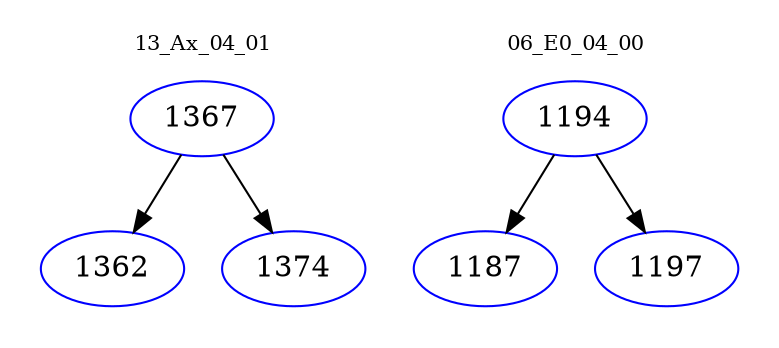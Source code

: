 digraph{
subgraph cluster_0 {
color = white
label = "13_Ax_04_01";
fontsize=10;
T0_1367 [label="1367", color="blue"]
T0_1367 -> T0_1362 [color="black"]
T0_1362 [label="1362", color="blue"]
T0_1367 -> T0_1374 [color="black"]
T0_1374 [label="1374", color="blue"]
}
subgraph cluster_1 {
color = white
label = "06_E0_04_00";
fontsize=10;
T1_1194 [label="1194", color="blue"]
T1_1194 -> T1_1187 [color="black"]
T1_1187 [label="1187", color="blue"]
T1_1194 -> T1_1197 [color="black"]
T1_1197 [label="1197", color="blue"]
}
}
